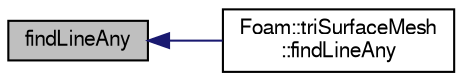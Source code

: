 digraph "findLineAny"
{
  bgcolor="transparent";
  edge [fontname="FreeSans",fontsize="10",labelfontname="FreeSans",labelfontsize="10"];
  node [fontname="FreeSans",fontsize="10",shape=record];
  rankdir="LR";
  Node1 [label="findLineAny",height=0.2,width=0.4,color="black", fillcolor="grey75", style="filled" fontcolor="black"];
  Node1 -> Node2 [dir="back",color="midnightblue",fontsize="10",style="solid",fontname="FreeSans"];
  Node2 [label="Foam::triSurfaceMesh\l::findLineAny",height=0.2,width=0.4,color="black",URL="$a02611.html#ac65d782c6c6dd90c8a8f260986b64cf4",tooltip="Return any intersection on segment from start to end. "];
}
